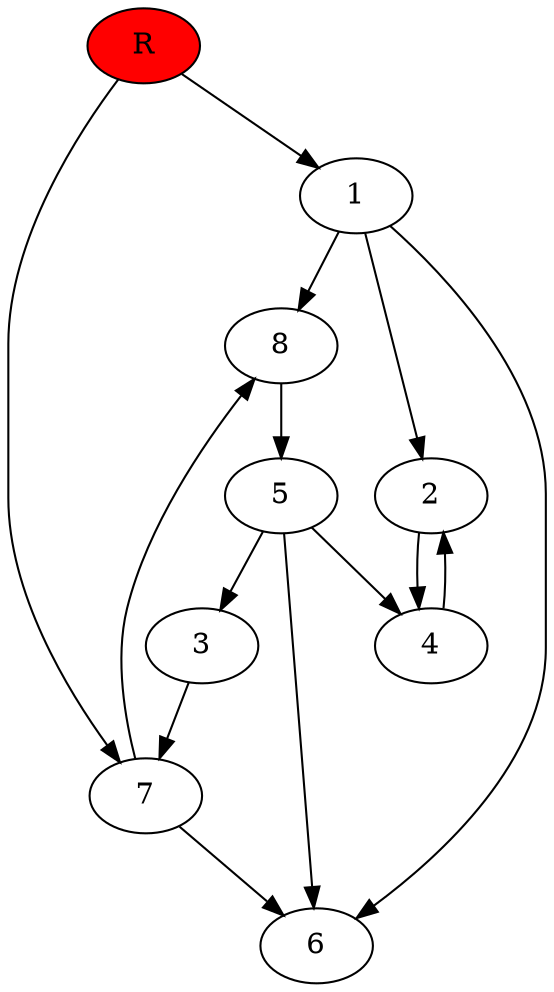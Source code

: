 digraph prb11838 {
	1
	2
	3
	4
	5
	6
	7
	8
	R [fillcolor="#ff0000" style=filled]
	1 -> 2
	1 -> 6
	1 -> 8
	2 -> 4
	3 -> 7
	4 -> 2
	5 -> 3
	5 -> 4
	5 -> 6
	7 -> 6
	7 -> 8
	8 -> 5
	R -> 1
	R -> 7
}
